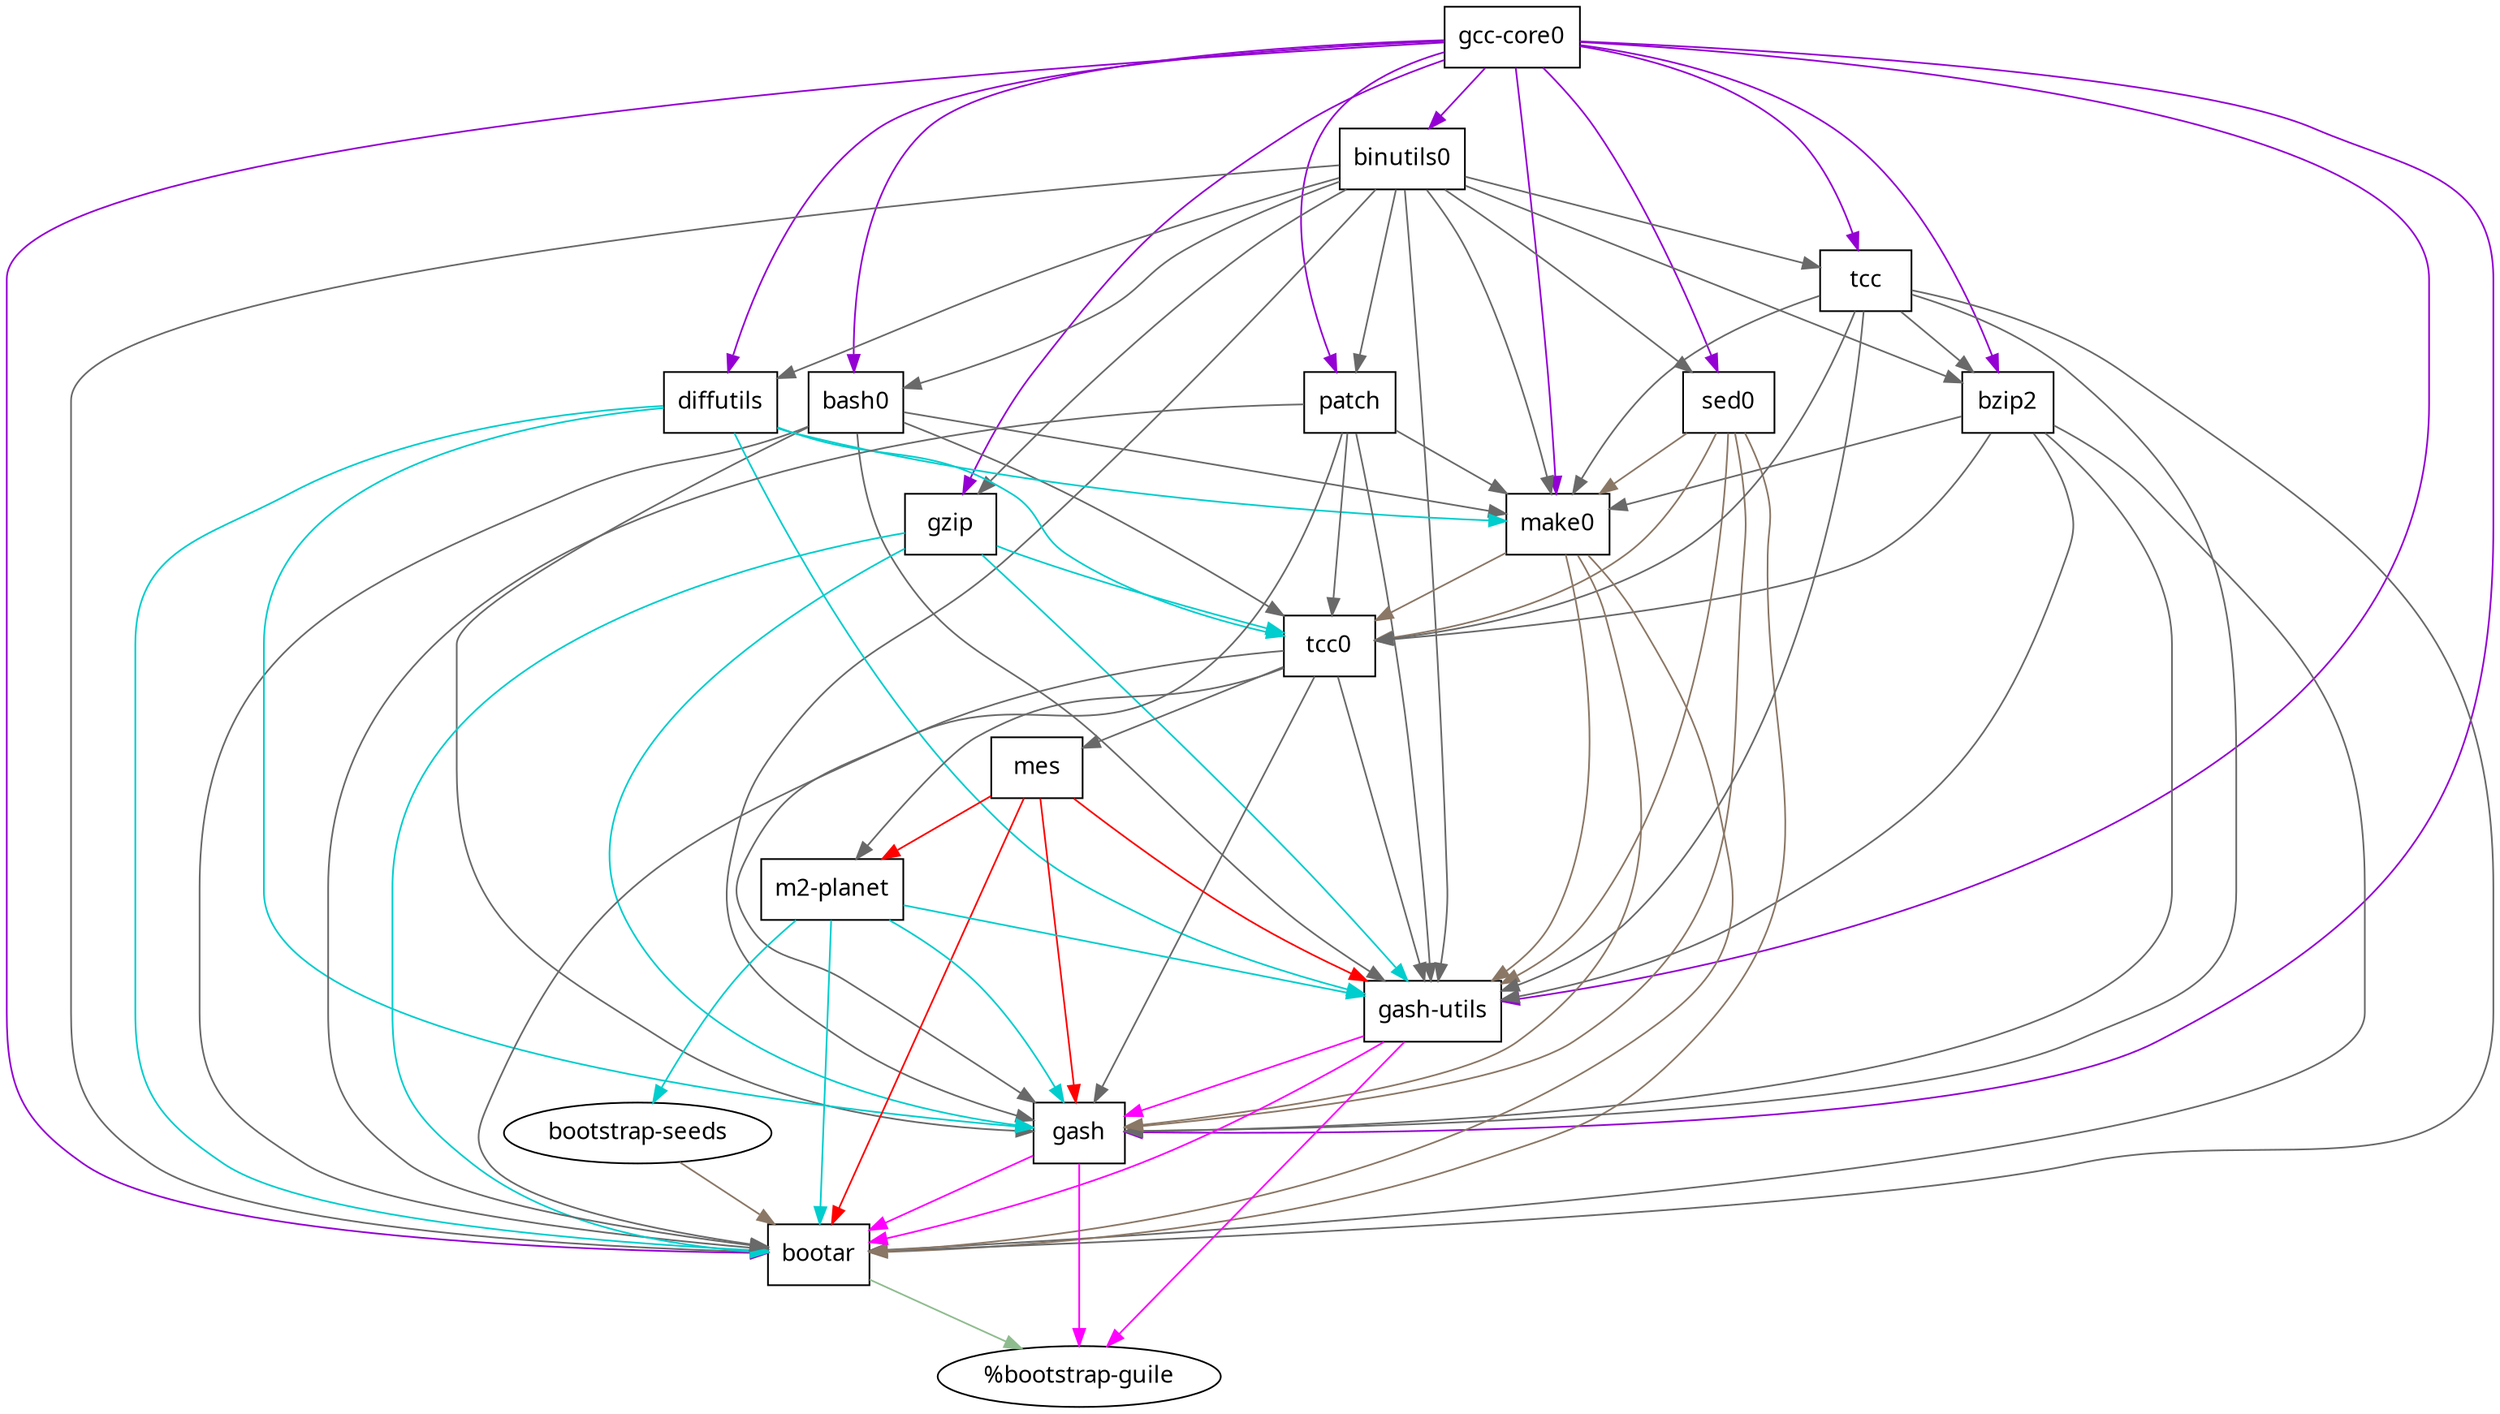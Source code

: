 digraph "Guix package" {
  "139965588787520" [label = "gcc-core0", shape = box, fontname = sans];
  "139965588787520" -> "139965588787680" [color = darkviolet];
  "139965588787520" -> "139965588788480" [color = darkviolet];
  "139965588787520" -> "139965588788640" [color = darkviolet];
  "139965588787520" -> "139965588788160" [color = darkviolet];
  "139965588787520" -> "139965588788960" [color = darkviolet];
  "139965588787520" -> "139965588788000" [color = darkviolet];
  "139965588787520" -> "139965588787840" [color = darkviolet];
  "139965588787520" -> "139965588788320" [color = darkviolet];
  "139965588787520" -> "139965588788800" [color = darkviolet];
  "139965588787520" -> "139965588789920" [color = darkviolet];
  "139965588787520" -> "139965588789760" [color = darkviolet];
  "139965588787520" -> "139965588790080" [color = darkviolet];
 # "139965588787520" -> "139965749563136" [color = darkviolet];
  "139965588787680" [label = "binutils0", shape = box, fontname = sans];
  "139965588787680" -> "139965588788480" [color = dimgrey];
  "139965588787680" -> "139965588788640" [color = dimgrey];
  "139965588787680" -> "139965588788160" [color = dimgrey];
  "139965588787680" -> "139965588788960" [color = dimgrey];
  "139965588787680" -> "139965588788000" [color = dimgrey];
  "139965588787680" -> "139965588787840" [color = dimgrey];
  "139965588787680" -> "139965588788320" [color = dimgrey];
  "139965588787680" -> "139965588788800" [color = dimgrey];
  "139965588787680" -> "139965588789920" [color = dimgrey];
  "139965588787680" -> "139965588789760" [color = dimgrey];
  "139965588787680" -> "139965588790080" [color = dimgrey];
#  "139965588787680" -> "139965749563136" [color = dimgrey];
  "139965588788480" [label = "bash0", shape = box, fontname = sans];
  "139965588788480" -> "139965588788800" [color = dimgrey];
  "139965588788480" -> "139965588789120" [color = dimgrey];
  "139965588788480" -> "139965588789920" [color = dimgrey];
  "139965588788480" -> "139965588789760" [color = dimgrey];
  "139965588788480" -> "139965588790080" [color = dimgrey];
#  "139965588788480" -> "139965749563136" [color = dimgrey];
  "139965588788800" [label = "make0", shape = box, fontname = sans];
  "139965588788800" -> "139965588789120" [color = peachpuff4];
  "139965588788800" -> "139965588789920" [color = peachpuff4];
  "139965588788800" -> "139965588789760" [color = peachpuff4];
  "139965588788800" -> "139965588790080" [color = peachpuff4];
#  "139965588788800" -> "139965749563136" [color = peachpuff4];
  "139965588789120" [label = "tcc0", shape = box, fontname = sans];
  "139965588789120" -> "139965588789280" [color = dimgrey];
  "139965588789120" -> "139965588789440" [color = dimgrey];
  "139965588789120" -> "139965588789920" [color = dimgrey];
  "139965588789120" -> "139965588789760" [color = dimgrey];
  "139965588789120" -> "139965588790080" [color = dimgrey];
#  "139965588789120" -> "139965749563136" [color = dimgrey];
  "139965588789280" [label = "mes", shape = box, fontname = sans];
  "139965588789280" -> "139965588789440" [color = red];
  "139965588789280" -> "139965588789920" [color = red];
  "139965588789280" -> "139965588789760" [color = red];
  "139965588789280" -> "139965588790080" [color = red];
#  "139965588789280" -> "139965749563136" [color = red];
  "139965588789440" [label = "m2-planet", shape = box, fontname = sans];
  "139965588789440" -> "139965588789600" [color = cyan3];
  "139965588789440" -> "139965588789920" [color = cyan3];
  "139965588789440" -> "139965588789760" [color = cyan3];
  "139965588789440" -> "139965588790080" [color = cyan3];
#  "139965588789440" -> "139965749563136" [color = cyan3];
  "139965588789600" [label = "bootstrap-seeds", shape = ellipse, fontname = sans];
  "139965588789600" -> "139965588790080" [color = peachpuff4];
  "139965588790080" [label = "bootar", shape = box, fontname = sans];
  "139965588790080" -> "139965749563136" [color = darkseagreen];
  "139965749563136" [label = "%bootstrap-guile", shape = ellipse, fontname = sans];
  "139965588789920" [label = "gash", shape = box, fontname = sans];
  "139965588789920" -> "139965588790080" [color = magenta];
  "139965588789920" -> "139965749563136" [color = magenta];
  "139965588789760" [label = "gash-utils", shape = box, fontname = sans];
  "139965588789760" -> "139965588790080" [color = magenta];
  "139965588789760" -> "139965588789920" [color = magenta];
  "139965588789760" -> "139965749563136" [color = magenta];
  "139965588788640" [label = "bzip2", shape = box, fontname = sans];
  "139965588788640" -> "139965588788800" [color = dimgrey];
  "139965588788640" -> "139965588789120" [color = dimgrey];
  "139965588788640" -> "139965588789920" [color = dimgrey];
  "139965588788640" -> "139965588789760" [color = dimgrey];
  "139965588788640" -> "139965588790080" [color = dimgrey];
#  "139965588788640" -> "139965749563136" [color = dimgrey];
  "139965588788160" [label = "diffutils", shape = box, fontname = sans];
  "139965588788160" -> "139965588788800" [color = cyan3];
  "139965588788160" -> "139965588789120" [color = cyan3];
  "139965588788160" -> "139965588789920" [color = cyan3];
  "139965588788160" -> "139965588789760" [color = cyan3];
  "139965588788160" -> "139965588790080" [color = cyan3];
#  "139965588788160" -> "139965749563136" [color = cyan3];
  "139965588788960" [label = "gzip", shape = box, fontname = sans];
  "139965588788960" -> "139965588789120" [color = cyan3];
  "139965588788960" -> "139965588789920" [color = cyan3];
  "139965588788960" -> "139965588789760" [color = cyan3];
  "139965588788960" -> "139965588790080" [color = cyan3];
#  "139965588788960" -> "139965749563136" [color = cyan3];
  "139965588788000" [label = "patch", shape = box, fontname = sans];
  "139965588788000" -> "139965588788800" [color = dimgrey];
  "139965588788000" -> "139965588789120" [color = dimgrey];
  "139965588788000" -> "139965588789920" [color = dimgrey];
  "139965588788000" -> "139965588789760" [color = dimgrey];
  "139965588788000" -> "139965588790080" [color = dimgrey];
#  "139965588788000" -> "139965749563136" [color = dimgrey];
  "139965588787840" [label = "sed0", shape = box, fontname = sans];
  "139965588787840" -> "139965588788800" [color = peachpuff4];
  "139965588787840" -> "139965588789120" [color = peachpuff4];
  "139965588787840" -> "139965588789920" [color = peachpuff4];
  "139965588787840" -> "139965588789760" [color = peachpuff4];
  "139965588787840" -> "139965588790080" [color = peachpuff4];
#  "139965588787840" -> "139965749563136" [color = peachpuff4];
  "139965588788320" [label = "tcc", shape = box, fontname = sans];
  "139965588788320" -> "139965588788640" [color = dimgrey];
  "139965588788320" -> "139965588788800" [color = dimgrey];
  "139965588788320" -> "139965588789120" [color = dimgrey];
  "139965588788320" -> "139965588789920" [color = dimgrey];
  "139965588788320" -> "139965588789760" [color = dimgrey];
  "139965588788320" -> "139965588790080" [color = dimgrey];
#  "139965588788320" -> "139965749563136" [color = dimgrey];

}
